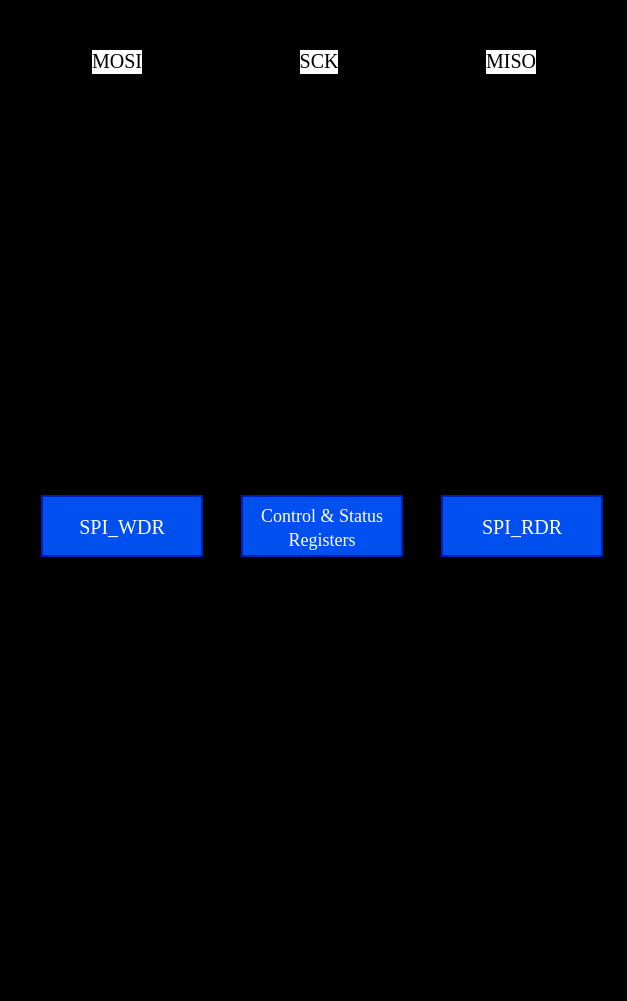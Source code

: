 <mxfile version="21.6.8" type="device">
  <diagram name="第 1 页" id="EY_-h3G3PNnX1o24F_rj">
    <mxGraphModel dx="828" dy="563" grid="1" gridSize="10" guides="1" tooltips="1" connect="1" arrows="1" fold="1" page="1" pageScale="1" pageWidth="827" pageHeight="1169" background="#000000" math="0" shadow="0">
      <root>
        <mxCell id="0" />
        <mxCell id="1" parent="0" />
        <mxCell id="OAOS-e-xg6nneAwfPIRe-2" value="SPI Controller" style="rounded=0;whiteSpace=wrap;html=1;fontSize=10;fontFamily=Source Han Sans HC Medium;fillColor=#000000;" parent="1" vertex="1">
          <mxGeometry x="103" y="100" width="310" height="310" as="geometry" />
        </mxCell>
        <mxCell id="OAOS-e-xg6nneAwfPIRe-5" value="" style="endArrow=classic;html=1;rounded=0;endFill=1;fontSize=10;fontFamily=Source Han Sans HC Medium;" parent="1" edge="1">
          <mxGeometry width="50" height="50" relative="1" as="geometry">
            <mxPoint x="160.66" y="100" as="sourcePoint" />
            <mxPoint x="160.66" y="60" as="targetPoint" />
          </mxGeometry>
        </mxCell>
        <mxCell id="OAOS-e-xg6nneAwfPIRe-6" value="MOSI" style="edgeLabel;html=1;align=center;verticalAlign=middle;resizable=0;points=[];fontSize=10;fontFamily=Source Han Sans HC Medium;" parent="OAOS-e-xg6nneAwfPIRe-5" vertex="1" connectable="0">
          <mxGeometry x="-0.498" y="1" relative="1" as="geometry">
            <mxPoint y="-8" as="offset" />
          </mxGeometry>
        </mxCell>
        <mxCell id="OAOS-e-xg6nneAwfPIRe-7" value="" style="endArrow=none;html=1;rounded=0;startArrow=classic;startFill=1;endFill=0;fontSize=10;fontFamily=Source Han Sans HC Medium;" parent="1" edge="1">
          <mxGeometry width="50" height="50" relative="1" as="geometry">
            <mxPoint x="357.71" y="100" as="sourcePoint" />
            <mxPoint x="357.91" y="60" as="targetPoint" />
          </mxGeometry>
        </mxCell>
        <mxCell id="OAOS-e-xg6nneAwfPIRe-8" value="MISO" style="edgeLabel;html=1;align=center;verticalAlign=middle;resizable=0;points=[];fontSize=10;fontFamily=Source Han Sans HC Medium;" parent="OAOS-e-xg6nneAwfPIRe-7" vertex="1" connectable="0">
          <mxGeometry x="-0.498" y="1" relative="1" as="geometry">
            <mxPoint y="-8" as="offset" />
          </mxGeometry>
        </mxCell>
        <mxCell id="OAOS-e-xg6nneAwfPIRe-32" style="edgeStyle=orthogonalEdgeStyle;rounded=0;orthogonalLoop=1;jettySize=auto;html=1;exitX=0.5;exitY=0;exitDx=0;exitDy=0;entryX=0.5;entryY=1;entryDx=0;entryDy=0;endArrow=classic;endFill=1;fontFamily=Source Han Sans HC Medium;" parent="1" source="OAOS-e-xg6nneAwfPIRe-1" target="OAOS-e-xg6nneAwfPIRe-31" edge="1">
          <mxGeometry relative="1" as="geometry" />
        </mxCell>
        <mxCell id="OAOS-e-xg6nneAwfPIRe-1" value="Shifter" style="rounded=0;whiteSpace=wrap;html=1;fontSize=10;fontFamily=Source Han Sans HC Medium;fillColor=#000000;" parent="1" vertex="1">
          <mxGeometry x="123" y="150" width="80" height="30" as="geometry" />
        </mxCell>
        <mxCell id="OAOS-e-xg6nneAwfPIRe-10" style="edgeStyle=orthogonalEdgeStyle;rounded=0;orthogonalLoop=1;jettySize=auto;html=1;exitX=0.5;exitY=1;exitDx=0;exitDy=0;fontSize=10;fontFamily=Source Han Sans HC Medium;" parent="1" source="OAOS-e-xg6nneAwfPIRe-1" target="OAOS-e-xg6nneAwfPIRe-1" edge="1">
          <mxGeometry relative="1" as="geometry" />
        </mxCell>
        <mxCell id="OAOS-e-xg6nneAwfPIRe-29" style="edgeStyle=orthogonalEdgeStyle;rounded=0;orthogonalLoop=1;jettySize=auto;html=1;exitX=0.5;exitY=0;exitDx=0;exitDy=0;entryX=0.5;entryY=1;entryDx=0;entryDy=0;endArrow=classic;endFill=1;fontFamily=Source Han Sans HC Medium;" parent="1" source="OAOS-e-xg6nneAwfPIRe-11" target="OAOS-e-xg6nneAwfPIRe-16" edge="1">
          <mxGeometry relative="1" as="geometry" />
        </mxCell>
        <mxCell id="OAOS-e-xg6nneAwfPIRe-11" value="TX Buffer" style="rounded=0;whiteSpace=wrap;html=1;fontSize=10;fontFamily=Source Han Sans HC Medium;fillColor=#000000;" parent="1" vertex="1">
          <mxGeometry x="123" y="250" width="80" height="30" as="geometry" />
        </mxCell>
        <mxCell id="OAOS-e-xg6nneAwfPIRe-114" style="edgeStyle=orthogonalEdgeStyle;rounded=0;orthogonalLoop=1;jettySize=auto;html=1;exitX=0.5;exitY=0;exitDx=0;exitDy=0;entryX=0.5;entryY=1;entryDx=0;entryDy=0;fontFamily=Source Han Sans HC Medium;" parent="1" source="OAOS-e-xg6nneAwfPIRe-14" target="OAOS-e-xg6nneAwfPIRe-11" edge="1">
          <mxGeometry relative="1" as="geometry" />
        </mxCell>
        <mxCell id="OAOS-e-xg6nneAwfPIRe-116" style="edgeStyle=orthogonalEdgeStyle;rounded=0;orthogonalLoop=1;jettySize=auto;html=1;exitX=0.5;exitY=1;exitDx=0;exitDy=0;entryX=0.25;entryY=0;entryDx=0;entryDy=0;startArrow=classic;startFill=1;endArrow=none;endFill=0;fontFamily=Source Han Sans HC Medium;" parent="1" source="OAOS-e-xg6nneAwfPIRe-14" target="OAOS-e-xg6nneAwfPIRe-63" edge="1">
          <mxGeometry relative="1" as="geometry" />
        </mxCell>
        <mxCell id="OAOS-e-xg6nneAwfPIRe-14" value="SPI_WDR" style="rounded=0;whiteSpace=wrap;html=1;fontSize=10;fillColor=#0050ef;strokeColor=#001DBC;fontColor=#ffffff;fontFamily=Source Han Sans HC Medium;" parent="1" vertex="1">
          <mxGeometry x="123" y="300" width="80" height="30" as="geometry" />
        </mxCell>
        <mxCell id="OAOS-e-xg6nneAwfPIRe-28" style="edgeStyle=orthogonalEdgeStyle;rounded=0;orthogonalLoop=1;jettySize=auto;html=1;exitX=0.5;exitY=0;exitDx=0;exitDy=0;entryX=0.5;entryY=1;entryDx=0;entryDy=0;endArrow=classic;endFill=1;fontFamily=Source Han Sans HC Medium;" parent="1" source="OAOS-e-xg6nneAwfPIRe-16" target="OAOS-e-xg6nneAwfPIRe-1" edge="1">
          <mxGeometry relative="1" as="geometry" />
        </mxCell>
        <mxCell id="OAOS-e-xg6nneAwfPIRe-16" value="Format Converter" style="rounded=0;whiteSpace=wrap;html=1;fontSize=10;fontFamily=Source Han Sans HC Medium;fillColor=#000000;" parent="1" vertex="1">
          <mxGeometry x="123" y="200" width="80" height="30" as="geometry" />
        </mxCell>
        <mxCell id="OAOS-e-xg6nneAwfPIRe-31" value="IO" style="rounded=0;whiteSpace=wrap;html=1;fontSize=10;fontFamily=Source Han Sans HC Medium;fillColor=#000000;" parent="1" vertex="1">
          <mxGeometry x="123" y="100" width="80" height="30" as="geometry" />
        </mxCell>
        <mxCell id="OAOS-e-xg6nneAwfPIRe-35" style="edgeStyle=orthogonalEdgeStyle;rounded=0;orthogonalLoop=1;jettySize=auto;html=1;exitX=0.5;exitY=0;exitDx=0;exitDy=0;entryX=0.5;entryY=1;entryDx=0;entryDy=0;endArrow=none;endFill=0;startArrow=classic;startFill=1;fontFamily=Source Han Sans HC Medium;" parent="1" source="OAOS-e-xg6nneAwfPIRe-36" target="OAOS-e-xg6nneAwfPIRe-44" edge="1">
          <mxGeometry relative="1" as="geometry" />
        </mxCell>
        <mxCell id="OAOS-e-xg6nneAwfPIRe-36" value="Shifter" style="rounded=0;whiteSpace=wrap;html=1;fontSize=10;fontFamily=Source Han Sans HC Medium;fillColor=#000000;" parent="1" vertex="1">
          <mxGeometry x="323" y="150" width="80" height="30" as="geometry" />
        </mxCell>
        <mxCell id="OAOS-e-xg6nneAwfPIRe-37" style="edgeStyle=orthogonalEdgeStyle;rounded=0;orthogonalLoop=1;jettySize=auto;html=1;exitX=0.5;exitY=1;exitDx=0;exitDy=0;fontSize=10;fontFamily=Source Han Sans HC Medium;" parent="1" source="OAOS-e-xg6nneAwfPIRe-36" target="OAOS-e-xg6nneAwfPIRe-36" edge="1">
          <mxGeometry relative="1" as="geometry" />
        </mxCell>
        <mxCell id="OAOS-e-xg6nneAwfPIRe-38" style="edgeStyle=orthogonalEdgeStyle;rounded=0;orthogonalLoop=1;jettySize=auto;html=1;exitX=0.5;exitY=0;exitDx=0;exitDy=0;entryX=0.5;entryY=1;entryDx=0;entryDy=0;endArrow=none;endFill=0;startArrow=classic;startFill=1;fontFamily=Source Han Sans HC Medium;" parent="1" source="OAOS-e-xg6nneAwfPIRe-39" target="OAOS-e-xg6nneAwfPIRe-43" edge="1">
          <mxGeometry relative="1" as="geometry" />
        </mxCell>
        <mxCell id="OAOS-e-xg6nneAwfPIRe-39" value="RX Buffer" style="rounded=0;whiteSpace=wrap;html=1;fontSize=10;fontFamily=Source Han Sans HC Medium;fillColor=#000000;" parent="1" vertex="1">
          <mxGeometry x="323" y="250" width="80" height="30" as="geometry" />
        </mxCell>
        <mxCell id="OAOS-e-xg6nneAwfPIRe-40" style="edgeStyle=orthogonalEdgeStyle;rounded=0;orthogonalLoop=1;jettySize=auto;html=1;exitX=0.5;exitY=0;exitDx=0;exitDy=0;entryX=0.5;entryY=1;entryDx=0;entryDy=0;endArrow=none;endFill=0;startArrow=classic;startFill=1;fontFamily=Source Han Sans HC Medium;" parent="1" source="OAOS-e-xg6nneAwfPIRe-41" target="OAOS-e-xg6nneAwfPIRe-39" edge="1">
          <mxGeometry relative="1" as="geometry" />
        </mxCell>
        <mxCell id="OAOS-e-xg6nneAwfPIRe-117" style="edgeStyle=orthogonalEdgeStyle;rounded=0;orthogonalLoop=1;jettySize=auto;html=1;exitX=0.5;exitY=1;exitDx=0;exitDy=0;entryX=0.75;entryY=0;entryDx=0;entryDy=0;fontFamily=Source Han Sans HC Medium;" parent="1" source="OAOS-e-xg6nneAwfPIRe-41" target="OAOS-e-xg6nneAwfPIRe-63" edge="1">
          <mxGeometry relative="1" as="geometry" />
        </mxCell>
        <mxCell id="OAOS-e-xg6nneAwfPIRe-41" value="SPI_RDR" style="rounded=0;whiteSpace=wrap;html=1;fontSize=10;fillColor=#0050ef;strokeColor=#001DBC;fontColor=#ffffff;fontFamily=Source Han Sans HC Medium;" parent="1" vertex="1">
          <mxGeometry x="323" y="300" width="80" height="30" as="geometry" />
        </mxCell>
        <mxCell id="OAOS-e-xg6nneAwfPIRe-42" style="edgeStyle=orthogonalEdgeStyle;rounded=0;orthogonalLoop=1;jettySize=auto;html=1;exitX=0.5;exitY=0;exitDx=0;exitDy=0;entryX=0.5;entryY=1;entryDx=0;entryDy=0;endArrow=none;endFill=0;startArrow=classic;startFill=1;fontFamily=Source Han Sans HC Medium;" parent="1" source="OAOS-e-xg6nneAwfPIRe-43" target="OAOS-e-xg6nneAwfPIRe-36" edge="1">
          <mxGeometry relative="1" as="geometry" />
        </mxCell>
        <mxCell id="OAOS-e-xg6nneAwfPIRe-43" value="Format Converter" style="rounded=0;whiteSpace=wrap;html=1;fontSize=10;fontFamily=Source Han Sans HC Medium;fillColor=#000000;" parent="1" vertex="1">
          <mxGeometry x="323" y="200" width="80" height="30" as="geometry" />
        </mxCell>
        <mxCell id="OAOS-e-xg6nneAwfPIRe-44" value="IO" style="rounded=0;whiteSpace=wrap;html=1;fontSize=10;fontFamily=Source Han Sans HC Medium;fillColor=#000000;" parent="1" vertex="1">
          <mxGeometry x="323" y="100" width="80" height="30" as="geometry" />
        </mxCell>
        <mxCell id="OAOS-e-xg6nneAwfPIRe-45" value="IO" style="rounded=0;whiteSpace=wrap;html=1;fontSize=10;fontFamily=Source Han Sans HC Medium;fillColor=#000000;" parent="1" vertex="1">
          <mxGeometry x="223" y="100" width="80" height="30" as="geometry" />
        </mxCell>
        <mxCell id="OAOS-e-xg6nneAwfPIRe-48" style="edgeStyle=orthogonalEdgeStyle;rounded=0;orthogonalLoop=1;jettySize=auto;html=1;exitX=0.5;exitY=0;exitDx=0;exitDy=0;entryX=0.5;entryY=1;entryDx=0;entryDy=0;endArrow=classic;endFill=1;fontFamily=Source Han Sans HC Medium;" parent="1" source="OAOS-e-xg6nneAwfPIRe-46" target="OAOS-e-xg6nneAwfPIRe-45" edge="1">
          <mxGeometry relative="1" as="geometry" />
        </mxCell>
        <mxCell id="dX3jC1EArc-f06inrsLe-1" style="edgeStyle=orthogonalEdgeStyle;rounded=0;orthogonalLoop=1;jettySize=auto;html=1;exitX=0;exitY=0.5;exitDx=0;exitDy=0;entryX=1;entryY=0.5;entryDx=0;entryDy=0;fontFamily=Source Han Sans HC Medium;" parent="1" source="OAOS-e-xg6nneAwfPIRe-46" target="OAOS-e-xg6nneAwfPIRe-1" edge="1">
          <mxGeometry relative="1" as="geometry" />
        </mxCell>
        <mxCell id="dX3jC1EArc-f06inrsLe-2" style="edgeStyle=orthogonalEdgeStyle;rounded=0;orthogonalLoop=1;jettySize=auto;html=1;exitX=1;exitY=0.5;exitDx=0;exitDy=0;entryX=0;entryY=0.5;entryDx=0;entryDy=0;fontFamily=Source Han Sans HC Medium;" parent="1" source="OAOS-e-xg6nneAwfPIRe-46" target="OAOS-e-xg6nneAwfPIRe-36" edge="1">
          <mxGeometry relative="1" as="geometry" />
        </mxCell>
        <mxCell id="OAOS-e-xg6nneAwfPIRe-46" value="SCK Gen" style="rounded=0;whiteSpace=wrap;html=1;fontSize=10;fontFamily=Source Han Sans HC Medium;fillColor=#000000;" parent="1" vertex="1">
          <mxGeometry x="223" y="150" width="80" height="30" as="geometry" />
        </mxCell>
        <mxCell id="OAOS-e-xg6nneAwfPIRe-62" value="&lt;font style=&quot;font-size: 9px;&quot;&gt;Control &amp;amp; Status Registers&lt;/font&gt;" style="rounded=0;whiteSpace=wrap;html=1;fontSize=10;fillColor=#0050ef;strokeColor=#001DBC;fontColor=#ffffff;fontFamily=Source Han Sans HC Medium;" parent="1" vertex="1">
          <mxGeometry x="223" y="300" width="80" height="30" as="geometry" />
        </mxCell>
        <mxCell id="OAOS-e-xg6nneAwfPIRe-113" style="edgeStyle=orthogonalEdgeStyle;rounded=0;orthogonalLoop=1;jettySize=auto;html=1;exitX=0.5;exitY=0;exitDx=0;exitDy=0;entryX=0.5;entryY=1;entryDx=0;entryDy=0;startArrow=classic;startFill=1;fontFamily=Source Han Sans HC Medium;" parent="1" source="OAOS-e-xg6nneAwfPIRe-63" target="OAOS-e-xg6nneAwfPIRe-62" edge="1">
          <mxGeometry relative="1" as="geometry" />
        </mxCell>
        <mxCell id="OAOS-e-xg6nneAwfPIRe-63" value="APB Slave Controller" style="rounded=0;whiteSpace=wrap;html=1;fontSize=10;fontFamily=Source Han Sans HC Medium;fillColor=#000000;" parent="1" vertex="1">
          <mxGeometry x="123" y="380" width="280" height="30" as="geometry" />
        </mxCell>
        <mxCell id="OAOS-e-xg6nneAwfPIRe-68" value="" style="endArrow=classic;html=1;rounded=0;endFill=1;fontSize=10;fontFamily=Source Han Sans HC Medium;" parent="1" edge="1">
          <mxGeometry width="50" height="50" relative="1" as="geometry">
            <mxPoint x="261.73" y="100" as="sourcePoint" />
            <mxPoint x="261.73" y="60" as="targetPoint" />
          </mxGeometry>
        </mxCell>
        <mxCell id="OAOS-e-xg6nneAwfPIRe-69" value="SCK" style="edgeLabel;html=1;align=center;verticalAlign=middle;resizable=0;points=[];fontSize=10;fontFamily=Source Han Sans HC Medium;" parent="OAOS-e-xg6nneAwfPIRe-68" vertex="1" connectable="0">
          <mxGeometry x="-0.498" y="1" relative="1" as="geometry">
            <mxPoint y="-8" as="offset" />
          </mxGeometry>
        </mxCell>
        <mxCell id="OAOS-e-xg6nneAwfPIRe-139" value="" style="shape=flexArrow;endArrow=classic;startArrow=classic;html=1;rounded=0;fontFamily=Source Han Sans HC Medium;" parent="1" edge="1">
          <mxGeometry width="100" height="100" relative="1" as="geometry">
            <mxPoint x="263" y="520" as="sourcePoint" />
            <mxPoint x="263" y="410" as="targetPoint" />
          </mxGeometry>
        </mxCell>
        <mxCell id="OAOS-e-xg6nneAwfPIRe-150" value="&lt;div style=&quot;font-size: 8px;&quot;&gt;&lt;font style=&quot;font-size: 8px;&quot;&gt;PCLK&lt;/font&gt;&lt;/div&gt;&lt;div style=&quot;font-size: 8px;&quot;&gt;&lt;font style=&quot;font-size: 8px;&quot;&gt;PRESETn&lt;/font&gt;&lt;/div&gt;&lt;div style=&quot;font-size: 8px;&quot;&gt;&lt;font style=&quot;font-size: 8px;&quot;&gt;PADDR[31:0]&lt;/font&gt;&lt;/div&gt;&lt;div style=&quot;font-size: 8px;&quot;&gt;&lt;font style=&quot;font-size: 8px;&quot;&gt;PSELx&lt;/font&gt;&lt;/div&gt;&lt;div style=&quot;font-size: 8px;&quot;&gt;&lt;font style=&quot;font-size: 8px;&quot;&gt;PENABLE&lt;/font&gt;&lt;/div&gt;&lt;div style=&quot;font-size: 8px;&quot;&gt;&lt;font style=&quot;font-size: 8px;&quot;&gt;PWRITE&lt;/font&gt;&lt;/div&gt;&lt;div style=&quot;font-size: 8px;&quot;&gt;&lt;font style=&quot;font-size: 8px;&quot;&gt;PWDATA[31:0]&lt;/font&gt;&lt;/div&gt;&lt;div style=&quot;font-size: 8px;&quot;&gt;&lt;font style=&quot;font-size: 8px;&quot;&gt;PREADY&lt;/font&gt;&lt;/div&gt;&lt;div style=&quot;font-size: 8px;&quot;&gt;&lt;font style=&quot;font-size: 8px;&quot;&gt;PRDATA&lt;/font&gt;&lt;/div&gt;&lt;div style=&quot;font-size: 8px;&quot;&gt;&lt;font style=&quot;font-size: 8px;&quot;&gt;PSLVERR&lt;/font&gt;&lt;/div&gt;" style="text;html=1;align=left;verticalAlign=middle;resizable=0;points=[];autosize=1;strokeColor=none;fillColor=none;fontFamily=Source Han Sans HC Medium;" parent="1" vertex="1">
          <mxGeometry x="283" y="410" width="80" height="110" as="geometry" />
        </mxCell>
        <mxCell id="OAOS-e-xg6nneAwfPIRe-154" value="" style="endArrow=none;dashed=1;html=1;rounded=0;fontFamily=Source Han Sans HC Medium;" parent="1" edge="1">
          <mxGeometry width="50" height="50" relative="1" as="geometry">
            <mxPoint x="103" y="520" as="sourcePoint" />
            <mxPoint x="413" y="520" as="targetPoint" />
          </mxGeometry>
        </mxCell>
        <mxCell id="OAOS-e-xg6nneAwfPIRe-155" value="APB Master" style="text;html=1;align=center;verticalAlign=middle;resizable=0;points=[];autosize=1;strokeColor=none;fillColor=none;fontFamily=Source Han Sans HC Medium;" parent="1" vertex="1">
          <mxGeometry x="218" y="520" width="90" height="30" as="geometry" />
        </mxCell>
        <mxCell id="OAOS-e-xg6nneAwfPIRe-156" value="" style="endArrow=none;dashed=1;html=1;rounded=0;fontFamily=Source Han Sans HC Medium;" parent="1" edge="1">
          <mxGeometry width="50" height="50" relative="1" as="geometry">
            <mxPoint x="103" y="550" as="sourcePoint" />
            <mxPoint x="103" y="520" as="targetPoint" />
          </mxGeometry>
        </mxCell>
        <mxCell id="OAOS-e-xg6nneAwfPIRe-157" value="" style="endArrow=none;dashed=1;html=1;rounded=0;fontFamily=Source Han Sans HC Medium;" parent="1" edge="1">
          <mxGeometry width="50" height="50" relative="1" as="geometry">
            <mxPoint x="413" y="550" as="sourcePoint" />
            <mxPoint x="413" y="520" as="targetPoint" />
          </mxGeometry>
        </mxCell>
      </root>
    </mxGraphModel>
  </diagram>
</mxfile>
